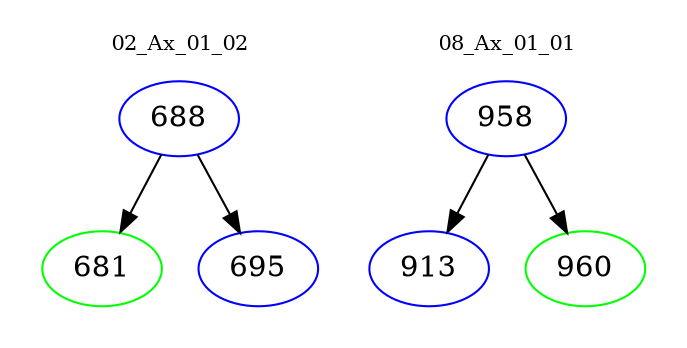digraph{
subgraph cluster_0 {
color = white
label = "02_Ax_01_02";
fontsize=10;
T0_688 [label="688", color="blue"]
T0_688 -> T0_681 [color="black"]
T0_681 [label="681", color="green"]
T0_688 -> T0_695 [color="black"]
T0_695 [label="695", color="blue"]
}
subgraph cluster_1 {
color = white
label = "08_Ax_01_01";
fontsize=10;
T1_958 [label="958", color="blue"]
T1_958 -> T1_913 [color="black"]
T1_913 [label="913", color="blue"]
T1_958 -> T1_960 [color="black"]
T1_960 [label="960", color="green"]
}
}
